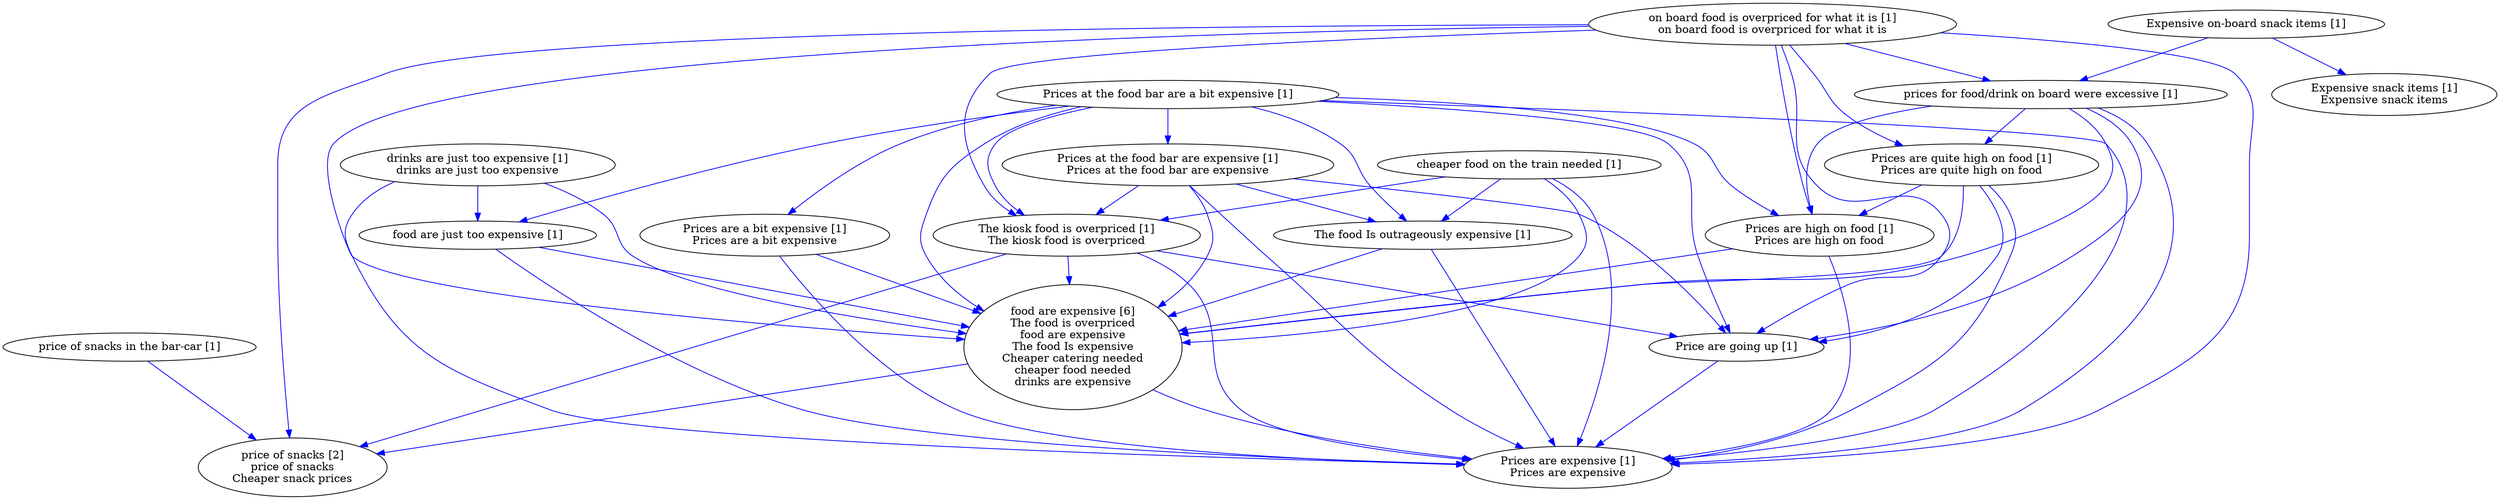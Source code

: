 digraph collapsedGraph {
"price of snacks [2]\nprice of snacks\nCheaper snack prices""food are expensive [6]\nThe food is overpriced\nfood are expensive\nThe food Is expensive\nCheaper catering needed\ncheaper food needed\ndrinks are expensive""Expensive on-board snack items [1]""Expensive snack items [1]\nExpensive snack items""Price are going up [1]""Prices are quite high on food [1]\nPrices are quite high on food""Prices are high on food [1]\nPrices are high on food""Prices at the food bar are a bit expensive [1]""Prices at the food bar are expensive [1]\nPrices at the food bar are expensive""Prices are expensive [1]\nPrices are expensive""Prices are a bit expensive [1]\nPrices are a bit expensive""The food Is outrageously expensive [1]""The kiosk food is overpriced [1]\nThe kiosk food is overpriced""cheaper food on the train needed [1]""drinks are just too expensive [1]\ndrinks are just too expensive""food are just too expensive [1]""on board food is overpriced for what it is [1]\non board food is overpriced for what it is""price of snacks in the bar-car [1]""prices for food/drink on board were excessive [1]""Expensive on-board snack items [1]" -> "Expensive snack items [1]\nExpensive snack items" [color=blue]
"Prices are quite high on food [1]\nPrices are quite high on food" -> "Prices are high on food [1]\nPrices are high on food" [color=blue]
"Prices are quite high on food [1]\nPrices are quite high on food" -> "Price are going up [1]" [color=blue]
"Prices at the food bar are a bit expensive [1]" -> "Prices at the food bar are expensive [1]\nPrices at the food bar are expensive" [color=blue]
"Prices at the food bar are expensive [1]\nPrices at the food bar are expensive" -> "Prices are expensive [1]\nPrices are expensive" [color=blue]
"Prices at the food bar are a bit expensive [1]" -> "Prices are a bit expensive [1]\nPrices are a bit expensive" [color=blue]
"Prices are a bit expensive [1]\nPrices are a bit expensive" -> "Prices are expensive [1]\nPrices are expensive" [color=blue]
"Prices at the food bar are a bit expensive [1]" -> "Prices are expensive [1]\nPrices are expensive" [color=blue]
"food are expensive [6]\nThe food is overpriced\nfood are expensive\nThe food Is expensive\nCheaper catering needed\ncheaper food needed\ndrinks are expensive" -> "Prices are expensive [1]\nPrices are expensive" [color=blue]
"Price are going up [1]" -> "Prices are expensive [1]\nPrices are expensive" [color=blue]
"Prices are quite high on food [1]\nPrices are quite high on food" -> "Prices are expensive [1]\nPrices are expensive" [color=blue]
"Prices are high on food [1]\nPrices are high on food" -> "Prices are expensive [1]\nPrices are expensive" [color=blue]
"Prices at the food bar are a bit expensive [1]" -> "Price are going up [1]" [color=blue]
"Prices at the food bar are a bit expensive [1]" -> "Prices are high on food [1]\nPrices are high on food" [color=blue]
"Prices at the food bar are expensive [1]\nPrices at the food bar are expensive" -> "Price are going up [1]" [color=blue]
"Prices are quite high on food [1]\nPrices are quite high on food" -> "food are expensive [6]\nThe food is overpriced\nfood are expensive\nThe food Is expensive\nCheaper catering needed\ncheaper food needed\ndrinks are expensive" [color=blue]
"Prices at the food bar are a bit expensive [1]" -> "The food Is outrageously expensive [1]" [color=blue]
"Prices at the food bar are expensive [1]\nPrices at the food bar are expensive" -> "The food Is outrageously expensive [1]" [color=blue]
"The food Is outrageously expensive [1]" -> "Prices are expensive [1]\nPrices are expensive" [color=blue]
"Prices at the food bar are a bit expensive [1]" -> "The kiosk food is overpriced [1]\nThe kiosk food is overpriced" [color=blue]
"Prices at the food bar are expensive [1]\nPrices at the food bar are expensive" -> "The kiosk food is overpriced [1]\nThe kiosk food is overpriced" [color=blue]
"The kiosk food is overpriced [1]\nThe kiosk food is overpriced" -> "price of snacks [2]\nprice of snacks\nCheaper snack prices" [color=blue]
"The kiosk food is overpriced [1]\nThe kiosk food is overpriced" -> "Price are going up [1]" [color=blue]
"The kiosk food is overpriced [1]\nThe kiosk food is overpriced" -> "Prices are expensive [1]\nPrices are expensive" [color=blue]
"food are expensive [6]\nThe food is overpriced\nfood are expensive\nThe food Is expensive\nCheaper catering needed\ncheaper food needed\ndrinks are expensive" -> "price of snacks [2]\nprice of snacks\nCheaper snack prices" [color=blue]
"cheaper food on the train needed [1]" -> "Prices are expensive [1]\nPrices are expensive" [color=blue]
"cheaper food on the train needed [1]" -> "The food Is outrageously expensive [1]" [color=blue]
"cheaper food on the train needed [1]" -> "The kiosk food is overpriced [1]\nThe kiosk food is overpriced" [color=blue]
"Prices at the food bar are a bit expensive [1]" -> "food are expensive [6]\nThe food is overpriced\nfood are expensive\nThe food Is expensive\nCheaper catering needed\ncheaper food needed\ndrinks are expensive" [color=blue]
"Prices at the food bar are expensive [1]\nPrices at the food bar are expensive" -> "food are expensive [6]\nThe food is overpriced\nfood are expensive\nThe food Is expensive\nCheaper catering needed\ncheaper food needed\ndrinks are expensive" [color=blue]
"Prices are a bit expensive [1]\nPrices are a bit expensive" -> "food are expensive [6]\nThe food is overpriced\nfood are expensive\nThe food Is expensive\nCheaper catering needed\ncheaper food needed\ndrinks are expensive" [color=blue]
"The food Is outrageously expensive [1]" -> "food are expensive [6]\nThe food is overpriced\nfood are expensive\nThe food Is expensive\nCheaper catering needed\ncheaper food needed\ndrinks are expensive" [color=blue]
"cheaper food on the train needed [1]" -> "food are expensive [6]\nThe food is overpriced\nfood are expensive\nThe food Is expensive\nCheaper catering needed\ncheaper food needed\ndrinks are expensive" [color=blue]
"drinks are just too expensive [1]\ndrinks are just too expensive" -> "Prices are expensive [1]\nPrices are expensive" [color=blue]
"drinks are just too expensive [1]\ndrinks are just too expensive" -> "food are expensive [6]\nThe food is overpriced\nfood are expensive\nThe food Is expensive\nCheaper catering needed\ncheaper food needed\ndrinks are expensive" [color=blue]
"Prices are high on food [1]\nPrices are high on food" -> "food are expensive [6]\nThe food is overpriced\nfood are expensive\nThe food Is expensive\nCheaper catering needed\ncheaper food needed\ndrinks are expensive" [color=blue]
"Prices at the food bar are a bit expensive [1]" -> "food are just too expensive [1]" [color=blue]
"The kiosk food is overpriced [1]\nThe kiosk food is overpriced" -> "food are expensive [6]\nThe food is overpriced\nfood are expensive\nThe food Is expensive\nCheaper catering needed\ncheaper food needed\ndrinks are expensive" [color=blue]
"drinks are just too expensive [1]\ndrinks are just too expensive" -> "food are just too expensive [1]" [color=blue]
"food are just too expensive [1]" -> "Prices are expensive [1]\nPrices are expensive" [color=blue]
"food are just too expensive [1]" -> "food are expensive [6]\nThe food is overpriced\nfood are expensive\nThe food Is expensive\nCheaper catering needed\ncheaper food needed\ndrinks are expensive" [color=blue]
"on board food is overpriced for what it is [1]\non board food is overpriced for what it is" -> "price of snacks [2]\nprice of snacks\nCheaper snack prices" [color=blue]
"on board food is overpriced for what it is [1]\non board food is overpriced for what it is" -> "Price are going up [1]" [color=blue]
"on board food is overpriced for what it is [1]\non board food is overpriced for what it is" -> "Prices are quite high on food [1]\nPrices are quite high on food" [color=blue]
"on board food is overpriced for what it is [1]\non board food is overpriced for what it is" -> "Prices are high on food [1]\nPrices are high on food" [color=blue]
"on board food is overpriced for what it is [1]\non board food is overpriced for what it is" -> "Prices are expensive [1]\nPrices are expensive" [color=blue]
"on board food is overpriced for what it is [1]\non board food is overpriced for what it is" -> "food are expensive [6]\nThe food is overpriced\nfood are expensive\nThe food Is expensive\nCheaper catering needed\ncheaper food needed\ndrinks are expensive" [color=blue]
"on board food is overpriced for what it is [1]\non board food is overpriced for what it is" -> "The kiosk food is overpriced [1]\nThe kiosk food is overpriced" [color=blue]
"price of snacks in the bar-car [1]" -> "price of snacks [2]\nprice of snacks\nCheaper snack prices" [color=blue]
"Expensive on-board snack items [1]" -> "prices for food/drink on board were excessive [1]" [color=blue]
"on board food is overpriced for what it is [1]\non board food is overpriced for what it is" -> "prices for food/drink on board were excessive [1]" [color=blue]
"prices for food/drink on board were excessive [1]" -> "Price are going up [1]" [color=blue]
"prices for food/drink on board were excessive [1]" -> "Prices are quite high on food [1]\nPrices are quite high on food" [color=blue]
"prices for food/drink on board were excessive [1]" -> "Prices are high on food [1]\nPrices are high on food" [color=blue]
"prices for food/drink on board were excessive [1]" -> "Prices are expensive [1]\nPrices are expensive" [color=blue]
"prices for food/drink on board were excessive [1]" -> "food are expensive [6]\nThe food is overpriced\nfood are expensive\nThe food Is expensive\nCheaper catering needed\ncheaper food needed\ndrinks are expensive" [color=blue]
}